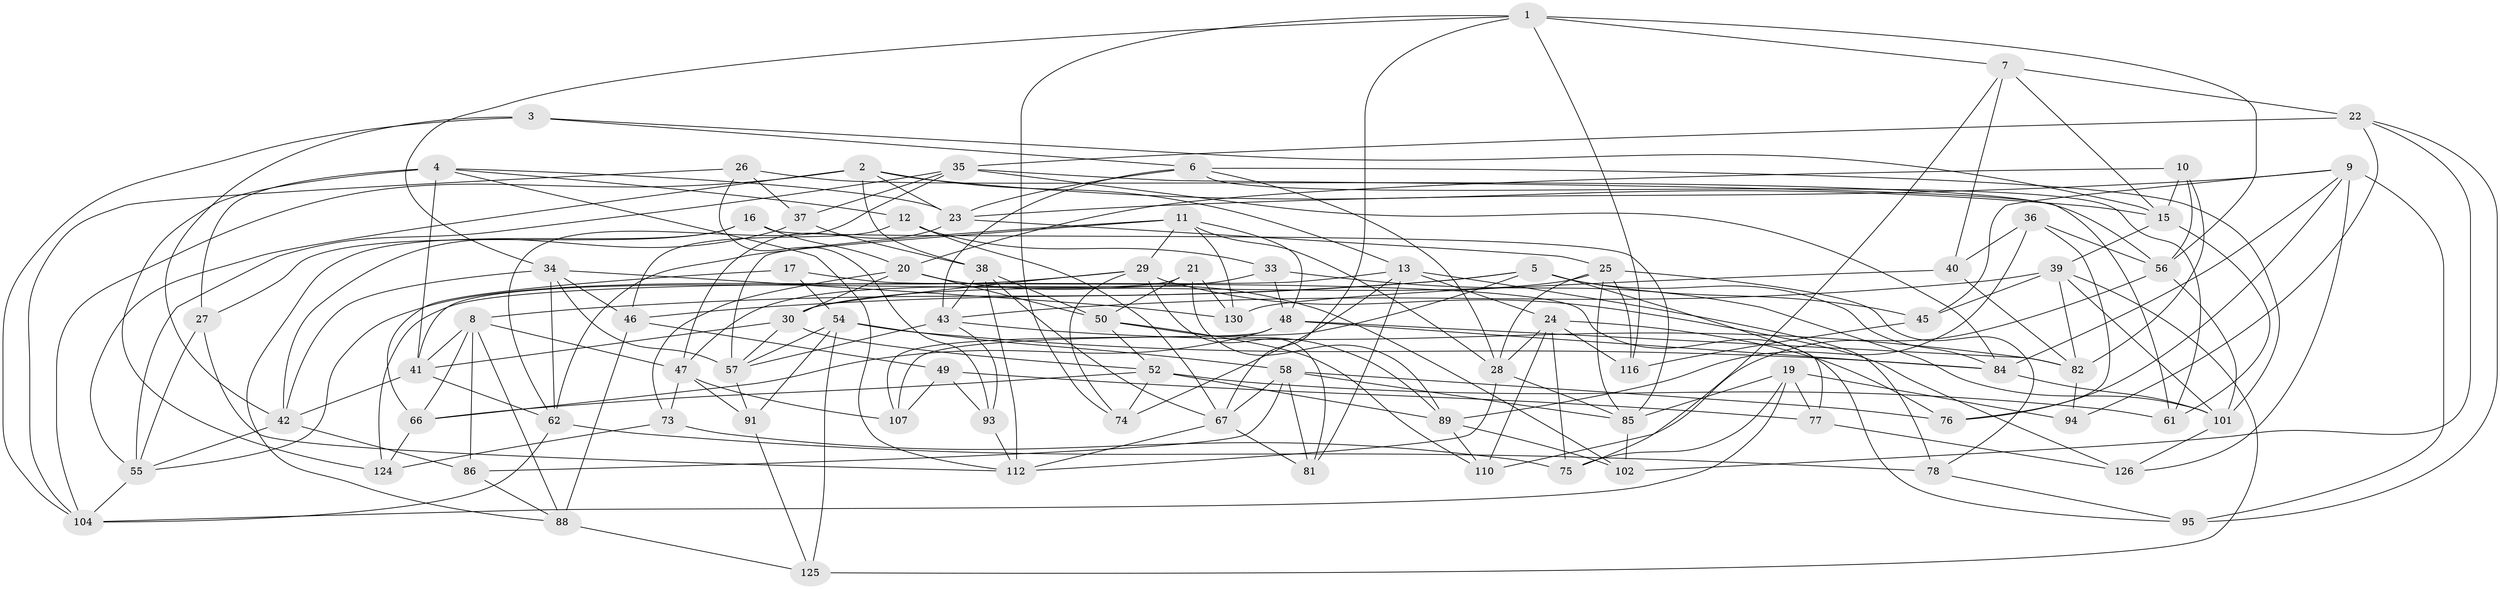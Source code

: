 // original degree distribution, {4: 1.0}
// Generated by graph-tools (version 1.1) at 2025/11/02/27/25 16:11:47]
// undirected, 83 vertices, 210 edges
graph export_dot {
graph [start="1"]
  node [color=gray90,style=filled];
  1 [super="+18"];
  2 [super="+14"];
  3;
  4 [super="+51"];
  5 [super="+72"];
  6 [super="+71"];
  7 [super="+70"];
  8 [super="+63"];
  9 [super="+31"];
  10;
  11 [super="+32"];
  12;
  13 [super="+113"];
  15 [super="+105"];
  16;
  17;
  19 [super="+131"];
  20 [super="+92"];
  21;
  22 [super="+87"];
  23 [super="+59"];
  24 [super="+109"];
  25 [super="+103"];
  26;
  27;
  28 [super="+53"];
  29 [super="+69"];
  30 [super="+122"];
  33;
  34 [super="+60"];
  35 [super="+44"];
  36;
  37;
  38 [super="+114"];
  39 [super="+117"];
  40;
  41 [super="+90"];
  42 [super="+79"];
  43 [super="+83"];
  45;
  46 [super="+115"];
  47 [super="+100"];
  48 [super="+121"];
  49;
  50 [super="+123"];
  52 [super="+96"];
  54 [super="+64"];
  55 [super="+111"];
  56 [super="+68"];
  57 [super="+65"];
  58 [super="+128"];
  61;
  62 [super="+99"];
  66 [super="+129"];
  67 [super="+80"];
  73;
  74;
  75;
  76;
  77;
  78;
  81;
  82 [super="+98"];
  84 [super="+119"];
  85 [super="+118"];
  86;
  88 [super="+97"];
  89 [super="+120"];
  91;
  93;
  94;
  95;
  101 [super="+108"];
  102;
  104 [super="+106"];
  107;
  110;
  112 [super="+127"];
  116;
  124;
  125;
  126;
  130;
  1 -- 67;
  1 -- 116;
  1 -- 56;
  1 -- 34;
  1 -- 74;
  1 -- 7;
  2 -- 55;
  2 -- 104;
  2 -- 23;
  2 -- 15;
  2 -- 38;
  2 -- 13;
  3 -- 6;
  3 -- 104;
  3 -- 42;
  3 -- 15;
  4 -- 12;
  4 -- 27;
  4 -- 112;
  4 -- 124;
  4 -- 41;
  4 -- 23;
  5 -- 107;
  5 -- 84;
  5 -- 8;
  5 -- 77;
  5 -- 45;
  5 -- 46;
  6 -- 23;
  6 -- 61;
  6 -- 43;
  6 -- 28;
  6 -- 101;
  7 -- 22 [weight=2];
  7 -- 75;
  7 -- 40;
  7 -- 15;
  8 -- 41;
  8 -- 66;
  8 -- 86;
  8 -- 88;
  8 -- 47;
  9 -- 76;
  9 -- 95;
  9 -- 84;
  9 -- 45;
  9 -- 126;
  9 -- 23;
  10 -- 56;
  10 -- 15;
  10 -- 82;
  10 -- 20;
  11 -- 28;
  11 -- 62;
  11 -- 57;
  11 -- 48;
  11 -- 130;
  11 -- 29;
  12 -- 33;
  12 -- 67;
  12 -- 46;
  13 -- 74;
  13 -- 78;
  13 -- 81;
  13 -- 24;
  13 -- 124;
  15 -- 61;
  15 -- 39;
  16 -- 27;
  16 -- 20;
  16 -- 88;
  16 -- 85;
  17 -- 66 [weight=2];
  17 -- 95;
  17 -- 54;
  19 -- 94 [weight=2];
  19 -- 75;
  19 -- 77;
  19 -- 104;
  19 -- 85;
  20 -- 73;
  20 -- 30;
  20 -- 102;
  20 -- 50;
  21 -- 130;
  21 -- 41;
  21 -- 89;
  21 -- 50;
  22 -- 35;
  22 -- 94;
  22 -- 102;
  22 -- 95;
  23 -- 25;
  23 -- 47;
  24 -- 76;
  24 -- 28;
  24 -- 75;
  24 -- 116;
  24 -- 110;
  25 -- 85;
  25 -- 78;
  25 -- 30;
  25 -- 116;
  25 -- 28;
  26 -- 56;
  26 -- 104;
  26 -- 93;
  26 -- 37;
  27 -- 112;
  27 -- 55;
  28 -- 112;
  28 -- 85;
  29 -- 81;
  29 -- 126;
  29 -- 74;
  29 -- 55;
  29 -- 30;
  30 -- 52;
  30 -- 57;
  30 -- 41;
  33 -- 101;
  33 -- 47;
  33 -- 48;
  34 -- 57;
  34 -- 42;
  34 -- 62;
  34 -- 46;
  34 -- 130;
  35 -- 55;
  35 -- 84;
  35 -- 61;
  35 -- 37;
  35 -- 62;
  36 -- 89;
  36 -- 40;
  36 -- 76;
  36 -- 56;
  37 -- 38;
  37 -- 42;
  38 -- 67;
  38 -- 112;
  38 -- 50;
  38 -- 43;
  39 -- 45;
  39 -- 43;
  39 -- 82;
  39 -- 125;
  39 -- 101;
  40 -- 130;
  40 -- 82;
  41 -- 42;
  41 -- 62;
  42 -- 86;
  42 -- 55;
  43 -- 93;
  43 -- 57;
  43 -- 82;
  45 -- 116;
  46 -- 88 [weight=2];
  46 -- 49;
  47 -- 73;
  47 -- 107;
  47 -- 91;
  48 -- 82;
  48 -- 107;
  48 -- 84;
  48 -- 66;
  49 -- 77;
  49 -- 93;
  49 -- 107;
  50 -- 89;
  50 -- 110;
  50 -- 52;
  52 -- 89;
  52 -- 74;
  52 -- 66;
  52 -- 61;
  54 -- 91;
  54 -- 125;
  54 -- 57;
  54 -- 58;
  54 -- 84;
  55 -- 104;
  56 -- 101;
  56 -- 110;
  57 -- 91;
  58 -- 81;
  58 -- 76;
  58 -- 67;
  58 -- 85;
  58 -- 86;
  62 -- 78;
  62 -- 104;
  66 -- 124;
  67 -- 81;
  67 -- 112;
  73 -- 124;
  73 -- 75;
  77 -- 126;
  78 -- 95;
  82 -- 94;
  84 -- 101;
  85 -- 102;
  86 -- 88;
  88 -- 125;
  89 -- 102;
  89 -- 110;
  91 -- 125;
  93 -- 112;
  101 -- 126;
}
